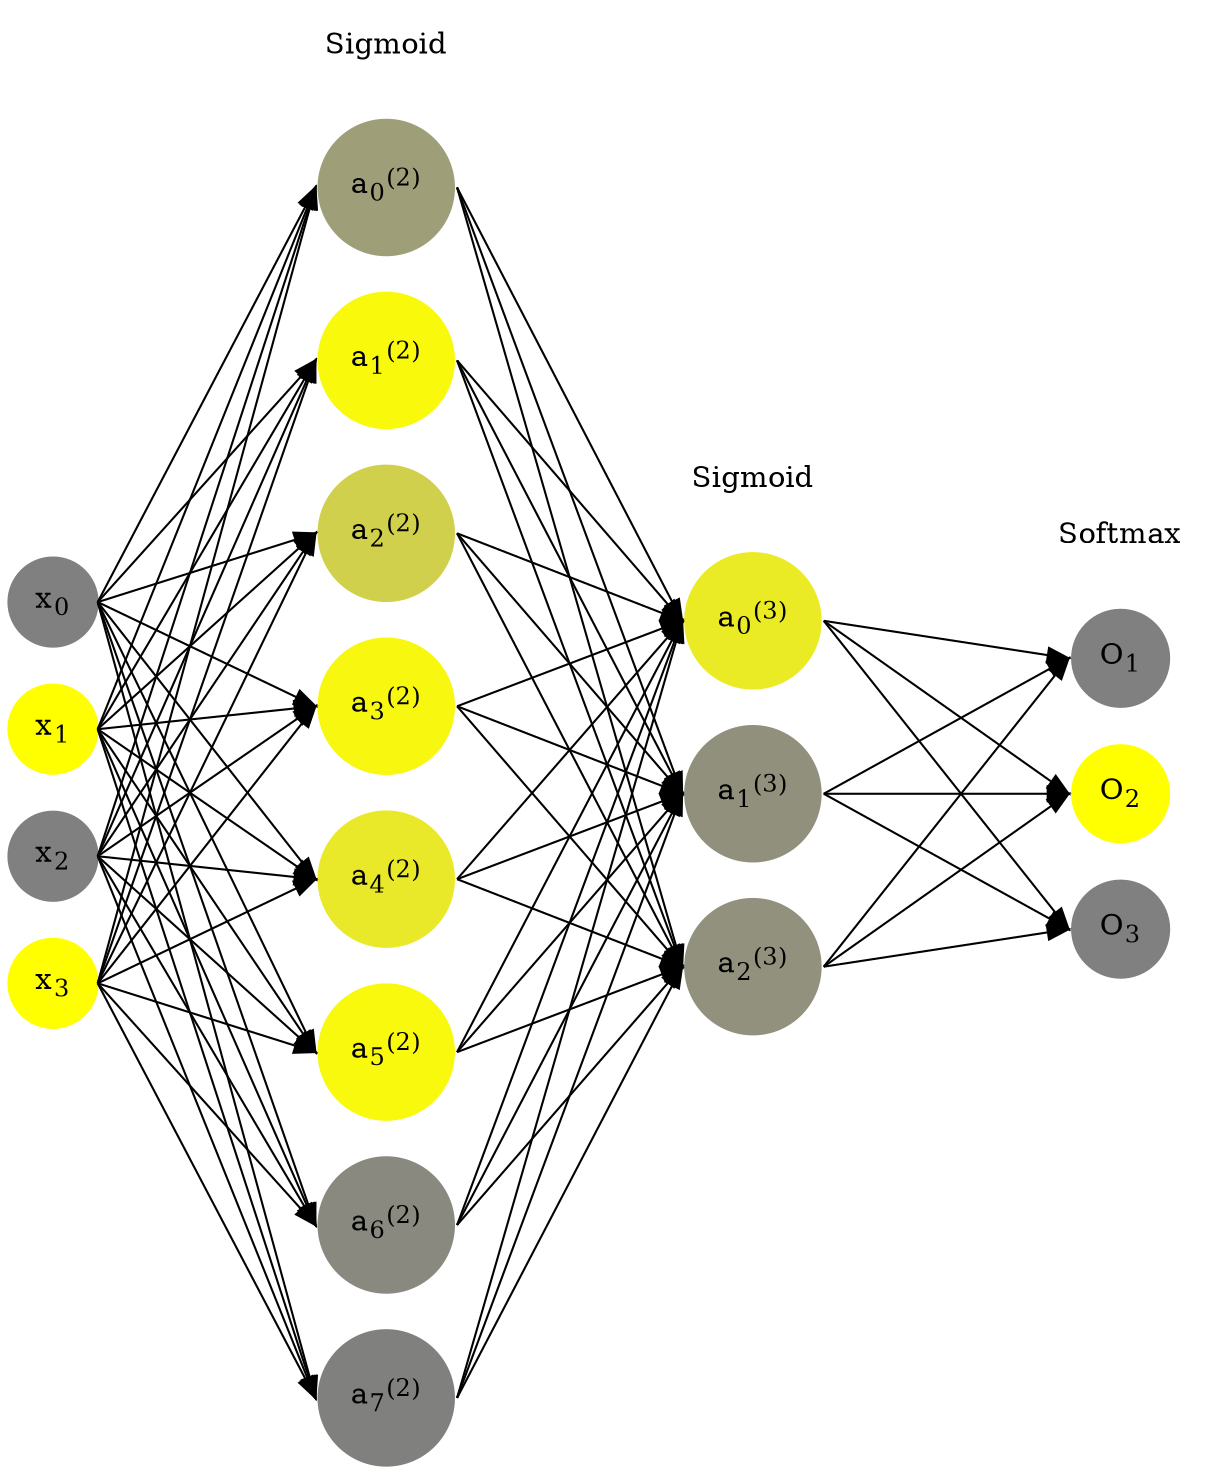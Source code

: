digraph G {
	rankdir = LR;
	splines=false;
	edge[style=invis];
	ranksep= 1.4;
	{
	node [shape=circle, color="0.1667, 0.0, 0.5", style=filled, fillcolor="0.1667, 0.0, 0.5"];
	x0 [label=<x<sub>0</sub>>];
	}
	{
	node [shape=circle, color="0.1667, 1.0, 1.0", style=filled, fillcolor="0.1667, 1.0, 1.0"];
	x1 [label=<x<sub>1</sub>>];
	}
	{
	node [shape=circle, color="0.1667, 0.0, 0.5", style=filled, fillcolor="0.1667, 0.0, 0.5"];
	x2 [label=<x<sub>2</sub>>];
	}
	{
	node [shape=circle, color="0.1667, 1.0, 1.0", style=filled, fillcolor="0.1667, 1.0, 1.0"];
	x3 [label=<x<sub>3</sub>>];
	}
	{
	node [shape=circle, color="0.1667, 0.235704, 0.617852", style=filled, fillcolor="0.1667, 0.235704, 0.617852"];
	a02 [label=<a<sub>0</sub><sup>(2)</sup>>];
	}
	{
	node [shape=circle, color="0.1667, 0.952089, 0.976045", style=filled, fillcolor="0.1667, 0.952089, 0.976045"];
	a12 [label=<a<sub>1</sub><sup>(2)</sup>>];
	}
	{
	node [shape=circle, color="0.1667, 0.627598, 0.813799", style=filled, fillcolor="0.1667, 0.627598, 0.813799"];
	a22 [label=<a<sub>2</sub><sup>(2)</sup>>];
	}
	{
	node [shape=circle, color="0.1667, 0.937117, 0.968558", style=filled, fillcolor="0.1667, 0.937117, 0.968558"];
	a32 [label=<a<sub>3</sub><sup>(2)</sup>>];
	}
	{
	node [shape=circle, color="0.1667, 0.822267, 0.911134", style=filled, fillcolor="0.1667, 0.822267, 0.911134"];
	a42 [label=<a<sub>4</sub><sup>(2)</sup>>];
	}
	{
	node [shape=circle, color="0.1667, 0.947525, 0.973762", style=filled, fillcolor="0.1667, 0.947525, 0.973762"];
	a52 [label=<a<sub>5</sub><sup>(2)</sup>>];
	}
	{
	node [shape=circle, color="0.1667, 0.075449, 0.537725", style=filled, fillcolor="0.1667, 0.075449, 0.537725"];
	a62 [label=<a<sub>6</sub><sup>(2)</sup>>];
	}
	{
	node [shape=circle, color="0.1667, 0.001439, 0.500720", style=filled, fillcolor="0.1667, 0.001439, 0.500720"];
	a72 [label=<a<sub>7</sub><sup>(2)</sup>>];
	}
	{
	node [shape=circle, color="0.1667, 0.843088, 0.921544", style=filled, fillcolor="0.1667, 0.843088, 0.921544"];
	a03 [label=<a<sub>0</sub><sup>(3)</sup>>];
	}
	{
	node [shape=circle, color="0.1667, 0.127103, 0.563552", style=filled, fillcolor="0.1667, 0.127103, 0.563552"];
	a13 [label=<a<sub>1</sub><sup>(3)</sup>>];
	}
	{
	node [shape=circle, color="0.1667, 0.136173, 0.568087", style=filled, fillcolor="0.1667, 0.136173, 0.568087"];
	a23 [label=<a<sub>2</sub><sup>(3)</sup>>];
	}
	{
	node [shape=circle, color="0.1667, 0.0, 0.5", style=filled, fillcolor="0.1667, 0.0, 0.5"];
	O1 [label=<O<sub>1</sub>>];
	}
	{
	node [shape=circle, color="0.1667, 1.0, 1.0", style=filled, fillcolor="0.1667, 1.0, 1.0"];
	O2 [label=<O<sub>2</sub>>];
	}
	{
	node [shape=circle, color="0.1667, 0.0, 0.5", style=filled, fillcolor="0.1667, 0.0, 0.5"];
	O3 [label=<O<sub>3</sub>>];
	}
	{
	rank=same;
	x0->x1->x2->x3;
	}
	{
	rank=same;
	a02->a12->a22->a32->a42->a52->a62->a72;
	}
	{
	rank=same;
	a03->a13->a23;
	}
	{
	rank=same;
	O1->O2->O3;
	}
	l1 [shape=plaintext,label="Sigmoid"];
	l1->a02;
	{rank=same; l1;a02};
	l2 [shape=plaintext,label="Sigmoid"];
	l2->a03;
	{rank=same; l2;a03};
	l3 [shape=plaintext,label="Softmax"];
	l3->O1;
	{rank=same; l3;O1};
edge[style=solid, tailport=e, headport=w];
	{x0;x1;x2;x3} -> {a02;a12;a22;a32;a42;a52;a62;a72};
	{a02;a12;a22;a32;a42;a52;a62;a72} -> {a03;a13;a23};
	{a03;a13;a23} -> {O1,O2,O3};
}